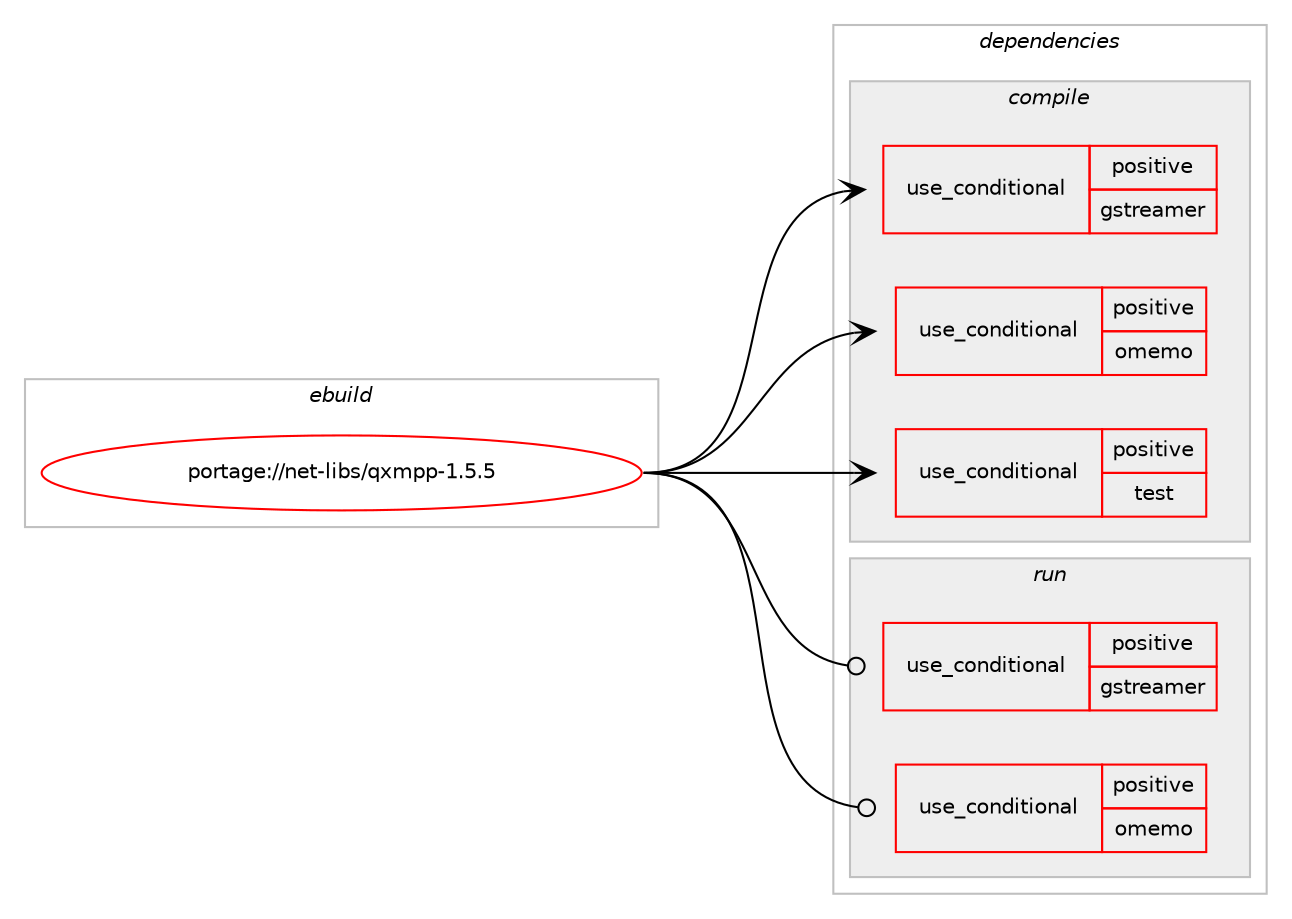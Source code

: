digraph prolog {

# *************
# Graph options
# *************

newrank=true;
concentrate=true;
compound=true;
graph [rankdir=LR,fontname=Helvetica,fontsize=10,ranksep=1.5];#, ranksep=2.5, nodesep=0.2];
edge  [arrowhead=vee];
node  [fontname=Helvetica,fontsize=10];

# **********
# The ebuild
# **********

subgraph cluster_leftcol {
color=gray;
rank=same;
label=<<i>ebuild</i>>;
id [label="portage://net-libs/qxmpp-1.5.5", color=red, width=4, href="../net-libs/qxmpp-1.5.5.svg"];
}

# ****************
# The dependencies
# ****************

subgraph cluster_midcol {
color=gray;
label=<<i>dependencies</i>>;
subgraph cluster_compile {
fillcolor="#eeeeee";
style=filled;
label=<<i>compile</i>>;
subgraph cond2593 {
dependency3735 [label=<<TABLE BORDER="0" CELLBORDER="1" CELLSPACING="0" CELLPADDING="4"><TR><TD ROWSPAN="3" CELLPADDING="10">use_conditional</TD></TR><TR><TD>positive</TD></TR><TR><TD>gstreamer</TD></TR></TABLE>>, shape=none, color=red];
# *** BEGIN UNKNOWN DEPENDENCY TYPE (TODO) ***
# dependency3735 -> package_dependency(portage://net-libs/qxmpp-1.5.5,install,no,media-libs,gstreamer,none,[,,],[],[])
# *** END UNKNOWN DEPENDENCY TYPE (TODO) ***

}
id:e -> dependency3735:w [weight=20,style="solid",arrowhead="vee"];
subgraph cond2594 {
dependency3736 [label=<<TABLE BORDER="0" CELLBORDER="1" CELLSPACING="0" CELLPADDING="4"><TR><TD ROWSPAN="3" CELLPADDING="10">use_conditional</TD></TR><TR><TD>positive</TD></TR><TR><TD>omemo</TD></TR></TABLE>>, shape=none, color=red];
# *** BEGIN UNKNOWN DEPENDENCY TYPE (TODO) ***
# dependency3736 -> package_dependency(portage://net-libs/qxmpp-1.5.5,install,no,app-crypt,qca,none,[,,],[slot(2)],[use(enable(qt5),positive)])
# *** END UNKNOWN DEPENDENCY TYPE (TODO) ***

# *** BEGIN UNKNOWN DEPENDENCY TYPE (TODO) ***
# dependency3736 -> package_dependency(portage://net-libs/qxmpp-1.5.5,install,no,net-libs,libomemo-c,none,[,,],[],[])
# *** END UNKNOWN DEPENDENCY TYPE (TODO) ***

}
id:e -> dependency3736:w [weight=20,style="solid",arrowhead="vee"];
subgraph cond2595 {
dependency3737 [label=<<TABLE BORDER="0" CELLBORDER="1" CELLSPACING="0" CELLPADDING="4"><TR><TD ROWSPAN="3" CELLPADDING="10">use_conditional</TD></TR><TR><TD>positive</TD></TR><TR><TD>test</TD></TR></TABLE>>, shape=none, color=red];
# *** BEGIN UNKNOWN DEPENDENCY TYPE (TODO) ***
# dependency3737 -> package_dependency(portage://net-libs/qxmpp-1.5.5,install,no,dev-qt,qttest,none,[,,],[slot(5)],[])
# *** END UNKNOWN DEPENDENCY TYPE (TODO) ***

}
id:e -> dependency3737:w [weight=20,style="solid",arrowhead="vee"];
# *** BEGIN UNKNOWN DEPENDENCY TYPE (TODO) ***
# id -> package_dependency(portage://net-libs/qxmpp-1.5.5,install,no,dev-qt,qtcore,none,[,,],[slot(5)],[])
# *** END UNKNOWN DEPENDENCY TYPE (TODO) ***

# *** BEGIN UNKNOWN DEPENDENCY TYPE (TODO) ***
# id -> package_dependency(portage://net-libs/qxmpp-1.5.5,install,no,dev-qt,qtnetwork,none,[,,],[slot(5)],[use(enable(ssl),none)])
# *** END UNKNOWN DEPENDENCY TYPE (TODO) ***

# *** BEGIN UNKNOWN DEPENDENCY TYPE (TODO) ***
# id -> package_dependency(portage://net-libs/qxmpp-1.5.5,install,no,dev-qt,qtxml,none,[,,],[slot(5)],[])
# *** END UNKNOWN DEPENDENCY TYPE (TODO) ***

}
subgraph cluster_compileandrun {
fillcolor="#eeeeee";
style=filled;
label=<<i>compile and run</i>>;
}
subgraph cluster_run {
fillcolor="#eeeeee";
style=filled;
label=<<i>run</i>>;
subgraph cond2596 {
dependency3738 [label=<<TABLE BORDER="0" CELLBORDER="1" CELLSPACING="0" CELLPADDING="4"><TR><TD ROWSPAN="3" CELLPADDING="10">use_conditional</TD></TR><TR><TD>positive</TD></TR><TR><TD>gstreamer</TD></TR></TABLE>>, shape=none, color=red];
# *** BEGIN UNKNOWN DEPENDENCY TYPE (TODO) ***
# dependency3738 -> package_dependency(portage://net-libs/qxmpp-1.5.5,run,no,media-libs,gstreamer,none,[,,],[],[])
# *** END UNKNOWN DEPENDENCY TYPE (TODO) ***

}
id:e -> dependency3738:w [weight=20,style="solid",arrowhead="odot"];
subgraph cond2597 {
dependency3739 [label=<<TABLE BORDER="0" CELLBORDER="1" CELLSPACING="0" CELLPADDING="4"><TR><TD ROWSPAN="3" CELLPADDING="10">use_conditional</TD></TR><TR><TD>positive</TD></TR><TR><TD>omemo</TD></TR></TABLE>>, shape=none, color=red];
# *** BEGIN UNKNOWN DEPENDENCY TYPE (TODO) ***
# dependency3739 -> package_dependency(portage://net-libs/qxmpp-1.5.5,run,no,app-crypt,qca,none,[,,],[slot(2)],[use(enable(qt5),positive)])
# *** END UNKNOWN DEPENDENCY TYPE (TODO) ***

# *** BEGIN UNKNOWN DEPENDENCY TYPE (TODO) ***
# dependency3739 -> package_dependency(portage://net-libs/qxmpp-1.5.5,run,no,net-libs,libomemo-c,none,[,,],[],[])
# *** END UNKNOWN DEPENDENCY TYPE (TODO) ***

}
id:e -> dependency3739:w [weight=20,style="solid",arrowhead="odot"];
# *** BEGIN UNKNOWN DEPENDENCY TYPE (TODO) ***
# id -> package_dependency(portage://net-libs/qxmpp-1.5.5,run,no,dev-qt,qtcore,none,[,,],[slot(5)],[])
# *** END UNKNOWN DEPENDENCY TYPE (TODO) ***

# *** BEGIN UNKNOWN DEPENDENCY TYPE (TODO) ***
# id -> package_dependency(portage://net-libs/qxmpp-1.5.5,run,no,dev-qt,qtnetwork,none,[,,],[slot(5)],[use(enable(ssl),none)])
# *** END UNKNOWN DEPENDENCY TYPE (TODO) ***

# *** BEGIN UNKNOWN DEPENDENCY TYPE (TODO) ***
# id -> package_dependency(portage://net-libs/qxmpp-1.5.5,run,no,dev-qt,qtxml,none,[,,],[slot(5)],[])
# *** END UNKNOWN DEPENDENCY TYPE (TODO) ***

}
}

# **************
# The candidates
# **************

subgraph cluster_choices {
rank=same;
color=gray;
label=<<i>candidates</i>>;

}

}
